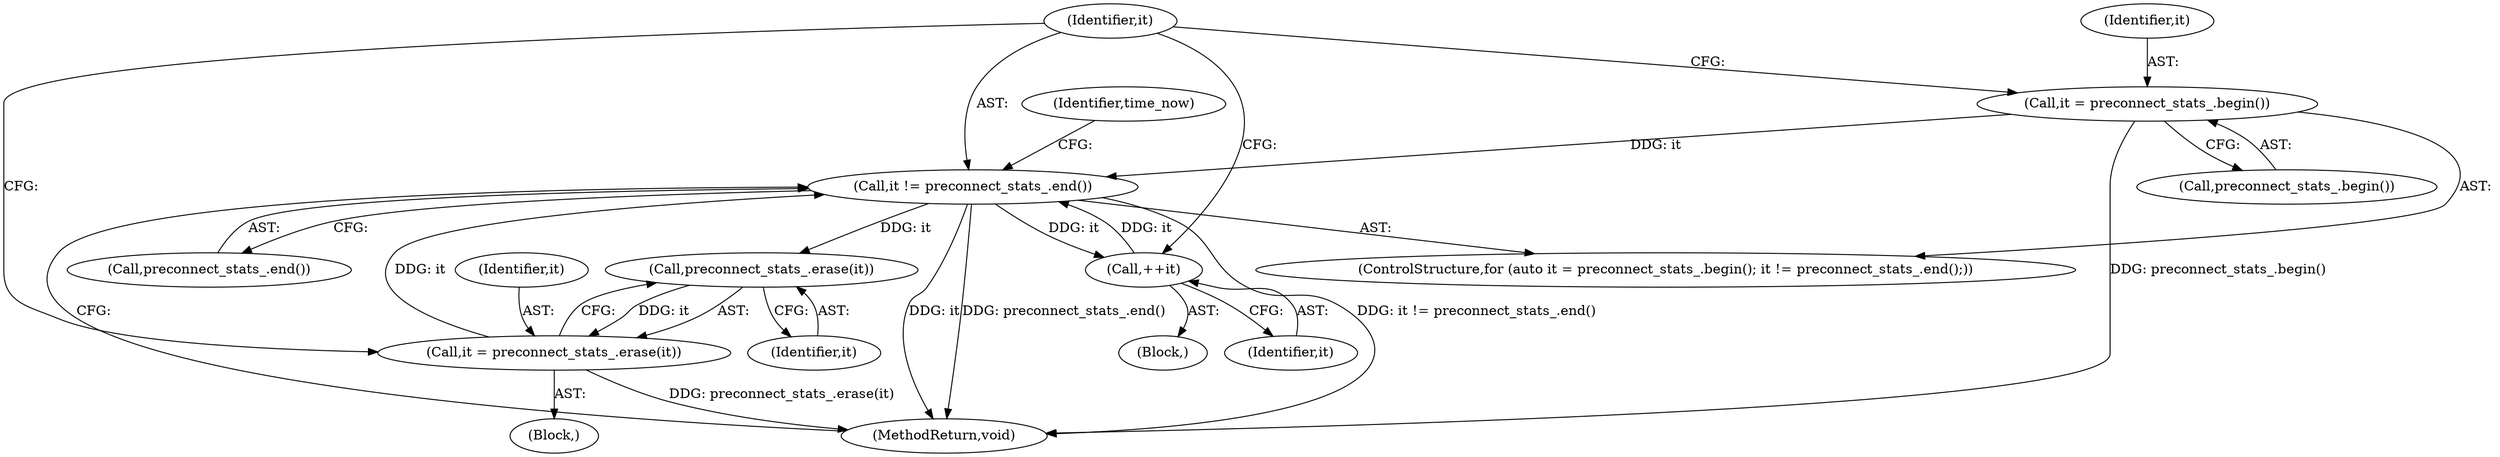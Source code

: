 digraph "0_Chrome_fec26ff33bf372476a70326f3669a35f34a9d474_2@API" {
"1000111" [label="(Call,it != preconnect_stats_.end())"];
"1000133" [label="(Call,++it)"];
"1000111" [label="(Call,it != preconnect_stats_.end())"];
"1000127" [label="(Call,it = preconnect_stats_.erase(it))"];
"1000129" [label="(Call,preconnect_stats_.erase(it))"];
"1000108" [label="(Call,it = preconnect_stats_.begin())"];
"1000133" [label="(Call,++it)"];
"1000127" [label="(Call,it = preconnect_stats_.erase(it))"];
"1000135" [label="(MethodReturn,void)"];
"1000129" [label="(Call,preconnect_stats_.erase(it))"];
"1000134" [label="(Identifier,it)"];
"1000113" [label="(Call,preconnect_stats_.end())"];
"1000130" [label="(Identifier,it)"];
"1000128" [label="(Identifier,it)"];
"1000125" [label="(Block,)"];
"1000110" [label="(Call,preconnect_stats_.begin())"];
"1000111" [label="(Call,it != preconnect_stats_.end())"];
"1000108" [label="(Call,it = preconnect_stats_.begin())"];
"1000132" [label="(Block,)"];
"1000109" [label="(Identifier,it)"];
"1000106" [label="(ControlStructure,for (auto it = preconnect_stats_.begin(); it != preconnect_stats_.end();))"];
"1000118" [label="(Identifier,time_now)"];
"1000112" [label="(Identifier,it)"];
"1000111" -> "1000106"  [label="AST: "];
"1000111" -> "1000113"  [label="CFG: "];
"1000112" -> "1000111"  [label="AST: "];
"1000113" -> "1000111"  [label="AST: "];
"1000118" -> "1000111"  [label="CFG: "];
"1000135" -> "1000111"  [label="CFG: "];
"1000111" -> "1000135"  [label="DDG: it"];
"1000111" -> "1000135"  [label="DDG: preconnect_stats_.end()"];
"1000111" -> "1000135"  [label="DDG: it != preconnect_stats_.end()"];
"1000133" -> "1000111"  [label="DDG: it"];
"1000127" -> "1000111"  [label="DDG: it"];
"1000108" -> "1000111"  [label="DDG: it"];
"1000111" -> "1000129"  [label="DDG: it"];
"1000111" -> "1000133"  [label="DDG: it"];
"1000133" -> "1000132"  [label="AST: "];
"1000133" -> "1000134"  [label="CFG: "];
"1000134" -> "1000133"  [label="AST: "];
"1000112" -> "1000133"  [label="CFG: "];
"1000127" -> "1000125"  [label="AST: "];
"1000127" -> "1000129"  [label="CFG: "];
"1000128" -> "1000127"  [label="AST: "];
"1000129" -> "1000127"  [label="AST: "];
"1000112" -> "1000127"  [label="CFG: "];
"1000127" -> "1000135"  [label="DDG: preconnect_stats_.erase(it)"];
"1000129" -> "1000127"  [label="DDG: it"];
"1000129" -> "1000130"  [label="CFG: "];
"1000130" -> "1000129"  [label="AST: "];
"1000108" -> "1000106"  [label="AST: "];
"1000108" -> "1000110"  [label="CFG: "];
"1000109" -> "1000108"  [label="AST: "];
"1000110" -> "1000108"  [label="AST: "];
"1000112" -> "1000108"  [label="CFG: "];
"1000108" -> "1000135"  [label="DDG: preconnect_stats_.begin()"];
}
